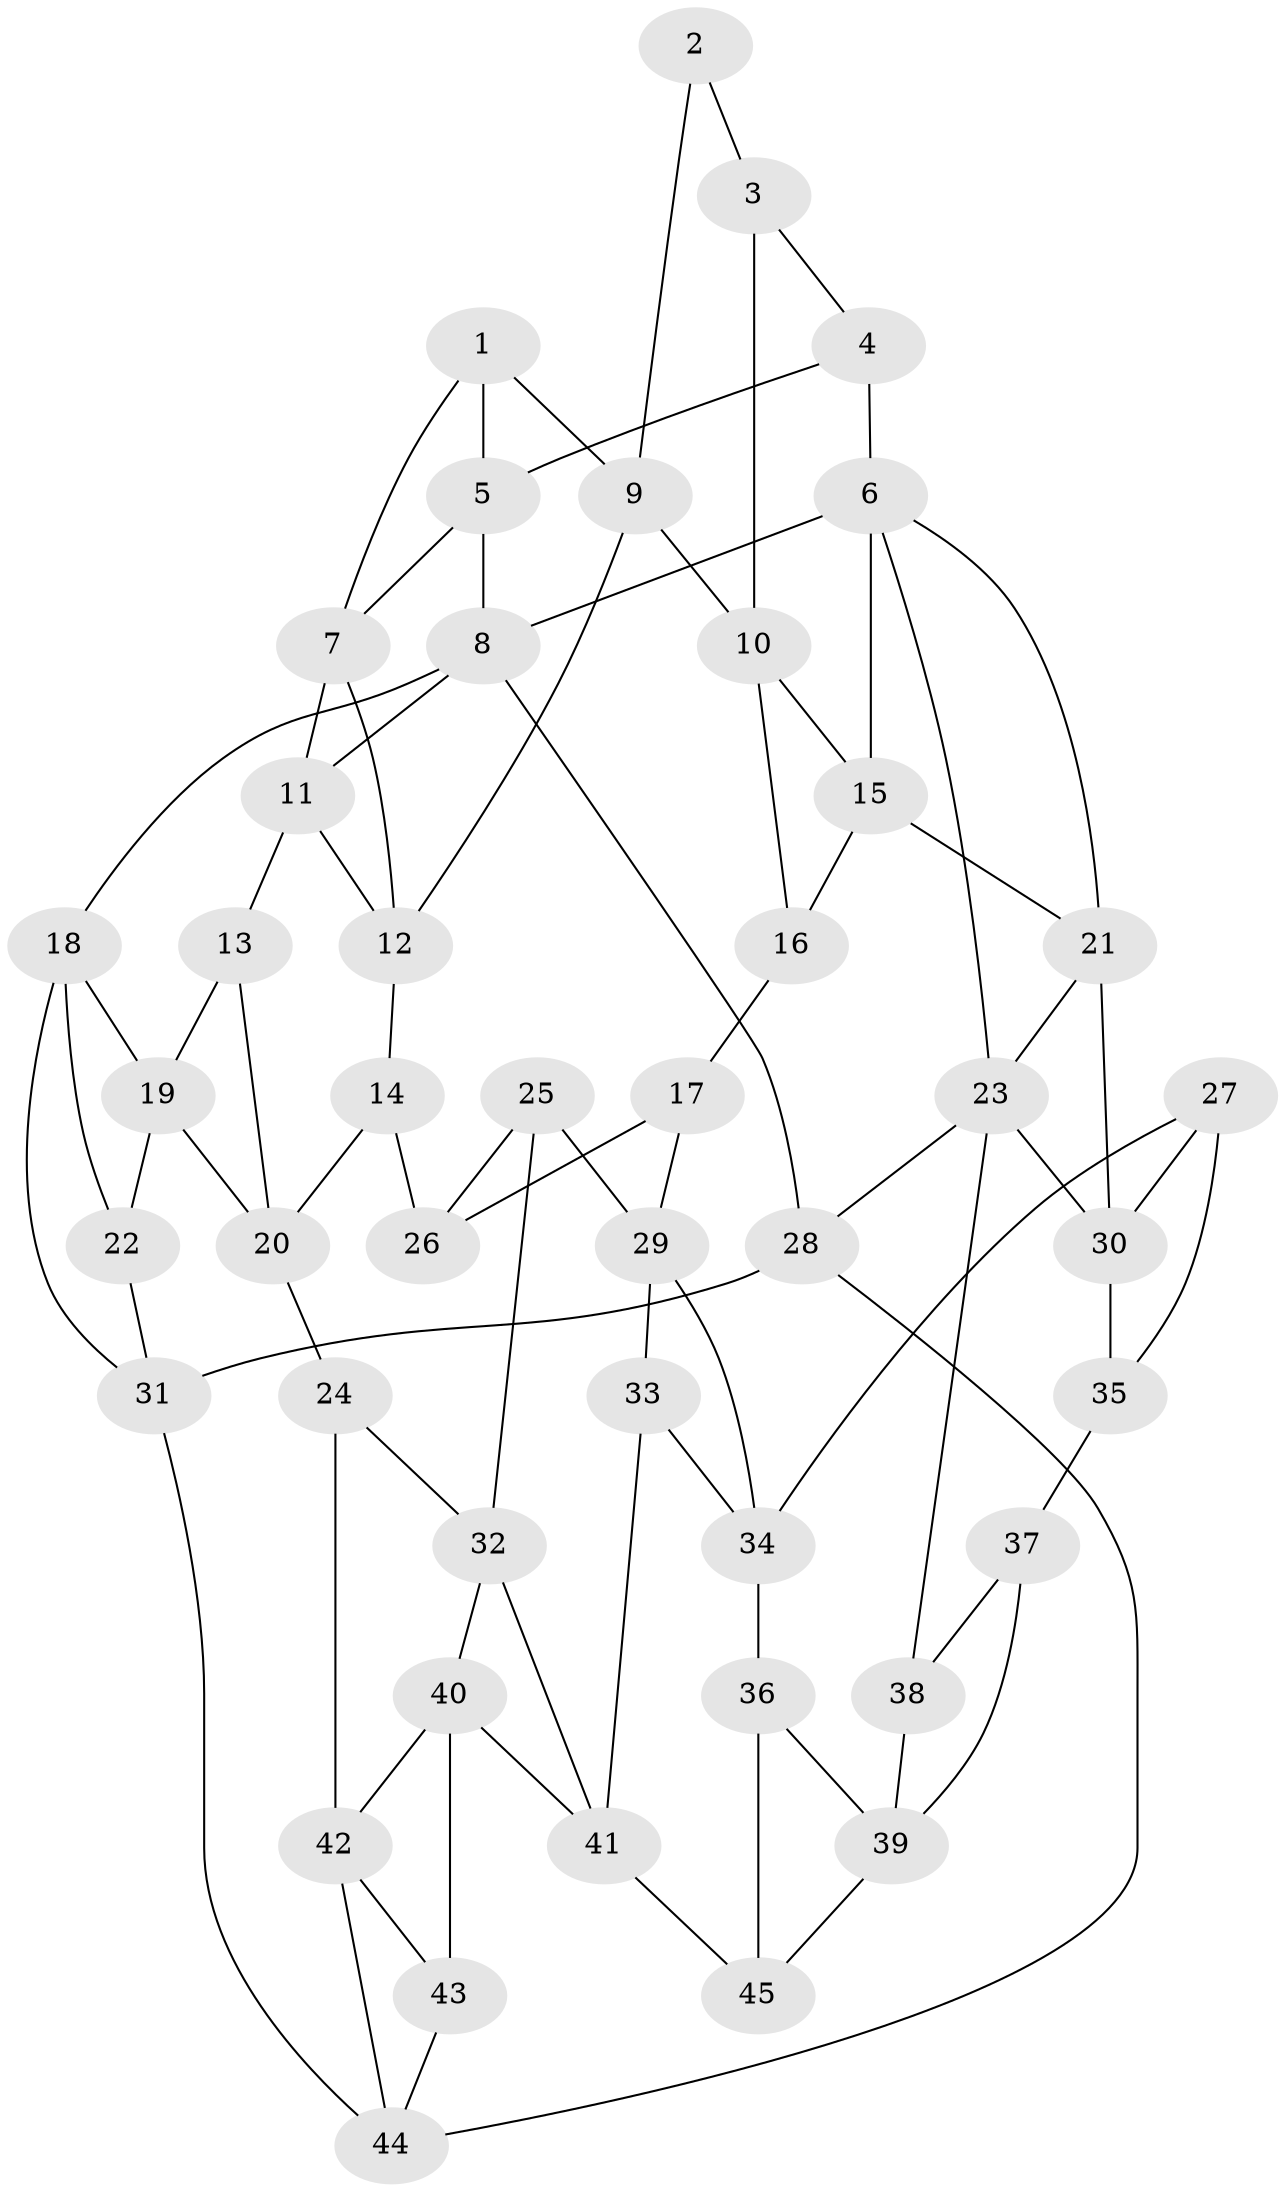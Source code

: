 // original degree distribution, {3: 0.0449438202247191, 5: 0.449438202247191, 4: 0.24719101123595505, 6: 0.25842696629213485}
// Generated by graph-tools (version 1.1) at 2025/45/03/06/25 01:45:11]
// undirected, 45 vertices, 81 edges
graph export_dot {
graph [start="1"]
  node [color=gray90,style=filled];
  1;
  2;
  3;
  4;
  5;
  6;
  7;
  8;
  9;
  10;
  11;
  12;
  13;
  14;
  15;
  16;
  17;
  18;
  19;
  20;
  21;
  22;
  23;
  24;
  25;
  26;
  27;
  28;
  29;
  30;
  31;
  32;
  33;
  34;
  35;
  36;
  37;
  38;
  39;
  40;
  41;
  42;
  43;
  44;
  45;
  1 -- 5 [weight=1.0];
  1 -- 7 [weight=1.0];
  1 -- 9 [weight=1.0];
  2 -- 3 [weight=1.0];
  2 -- 9 [weight=1.0];
  3 -- 4 [weight=1.0];
  3 -- 10 [weight=1.0];
  4 -- 5 [weight=1.0];
  4 -- 6 [weight=1.0];
  5 -- 7 [weight=1.0];
  5 -- 8 [weight=1.0];
  6 -- 8 [weight=1.0];
  6 -- 15 [weight=1.0];
  6 -- 21 [weight=1.0];
  6 -- 23 [weight=1.0];
  7 -- 11 [weight=1.0];
  7 -- 12 [weight=1.0];
  8 -- 11 [weight=1.0];
  8 -- 18 [weight=1.0];
  8 -- 28 [weight=1.0];
  9 -- 10 [weight=1.0];
  9 -- 12 [weight=1.0];
  10 -- 15 [weight=1.0];
  10 -- 16 [weight=1.0];
  11 -- 12 [weight=1.0];
  11 -- 13 [weight=1.0];
  12 -- 14 [weight=1.0];
  13 -- 19 [weight=2.0];
  13 -- 20 [weight=1.0];
  14 -- 20 [weight=1.0];
  14 -- 26 [weight=1.0];
  15 -- 16 [weight=1.0];
  15 -- 21 [weight=1.0];
  16 -- 17 [weight=2.0];
  17 -- 26 [weight=2.0];
  17 -- 29 [weight=1.0];
  18 -- 19 [weight=1.0];
  18 -- 22 [weight=1.0];
  18 -- 31 [weight=1.0];
  19 -- 20 [weight=1.0];
  19 -- 22 [weight=2.0];
  20 -- 24 [weight=1.0];
  21 -- 23 [weight=1.0];
  21 -- 30 [weight=1.0];
  22 -- 31 [weight=1.0];
  23 -- 28 [weight=1.0];
  23 -- 30 [weight=1.0];
  23 -- 38 [weight=1.0];
  24 -- 32 [weight=1.0];
  24 -- 42 [weight=1.0];
  25 -- 26 [weight=1.0];
  25 -- 29 [weight=1.0];
  25 -- 32 [weight=1.0];
  27 -- 30 [weight=1.0];
  27 -- 34 [weight=1.0];
  27 -- 35 [weight=1.0];
  28 -- 31 [weight=1.0];
  28 -- 44 [weight=1.0];
  29 -- 33 [weight=1.0];
  29 -- 34 [weight=1.0];
  30 -- 35 [weight=1.0];
  31 -- 44 [weight=1.0];
  32 -- 40 [weight=1.0];
  32 -- 41 [weight=1.0];
  33 -- 34 [weight=1.0];
  33 -- 41 [weight=1.0];
  34 -- 36 [weight=1.0];
  35 -- 37 [weight=2.0];
  36 -- 39 [weight=1.0];
  36 -- 45 [weight=1.0];
  37 -- 38 [weight=1.0];
  37 -- 39 [weight=1.0];
  38 -- 39 [weight=1.0];
  39 -- 45 [weight=1.0];
  40 -- 41 [weight=1.0];
  40 -- 42 [weight=1.0];
  40 -- 43 [weight=1.0];
  41 -- 45 [weight=1.0];
  42 -- 43 [weight=1.0];
  42 -- 44 [weight=1.0];
  43 -- 44 [weight=1.0];
}
